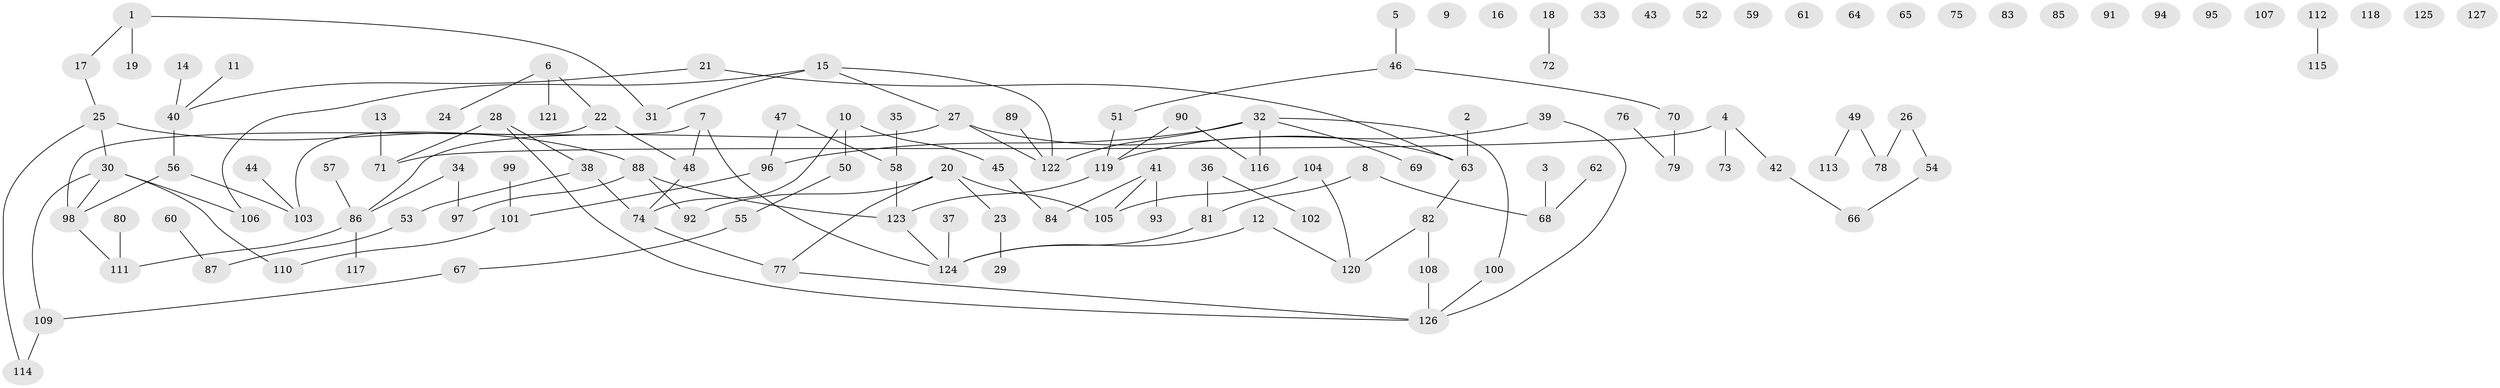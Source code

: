 // coarse degree distribution, {2: 0.3488372093023256, 1: 0.20930232558139536, 3: 0.13953488372093023, 4: 0.11627906976744186, 6: 0.06976744186046512, 5: 0.11627906976744186}
// Generated by graph-tools (version 1.1) at 2025/35/03/04/25 23:35:55]
// undirected, 127 vertices, 125 edges
graph export_dot {
  node [color=gray90,style=filled];
  1;
  2;
  3;
  4;
  5;
  6;
  7;
  8;
  9;
  10;
  11;
  12;
  13;
  14;
  15;
  16;
  17;
  18;
  19;
  20;
  21;
  22;
  23;
  24;
  25;
  26;
  27;
  28;
  29;
  30;
  31;
  32;
  33;
  34;
  35;
  36;
  37;
  38;
  39;
  40;
  41;
  42;
  43;
  44;
  45;
  46;
  47;
  48;
  49;
  50;
  51;
  52;
  53;
  54;
  55;
  56;
  57;
  58;
  59;
  60;
  61;
  62;
  63;
  64;
  65;
  66;
  67;
  68;
  69;
  70;
  71;
  72;
  73;
  74;
  75;
  76;
  77;
  78;
  79;
  80;
  81;
  82;
  83;
  84;
  85;
  86;
  87;
  88;
  89;
  90;
  91;
  92;
  93;
  94;
  95;
  96;
  97;
  98;
  99;
  100;
  101;
  102;
  103;
  104;
  105;
  106;
  107;
  108;
  109;
  110;
  111;
  112;
  113;
  114;
  115;
  116;
  117;
  118;
  119;
  120;
  121;
  122;
  123;
  124;
  125;
  126;
  127;
  1 -- 17;
  1 -- 19;
  1 -- 31;
  2 -- 63;
  3 -- 68;
  4 -- 42;
  4 -- 71;
  4 -- 73;
  5 -- 46;
  6 -- 22;
  6 -- 24;
  6 -- 121;
  7 -- 48;
  7 -- 98;
  7 -- 124;
  8 -- 68;
  8 -- 81;
  10 -- 45;
  10 -- 50;
  10 -- 74;
  11 -- 40;
  12 -- 120;
  12 -- 124;
  13 -- 71;
  14 -- 40;
  15 -- 27;
  15 -- 31;
  15 -- 106;
  15 -- 122;
  17 -- 25;
  18 -- 72;
  20 -- 23;
  20 -- 77;
  20 -- 92;
  20 -- 105;
  21 -- 40;
  21 -- 63;
  22 -- 48;
  22 -- 103;
  23 -- 29;
  25 -- 30;
  25 -- 88;
  25 -- 114;
  26 -- 54;
  26 -- 78;
  27 -- 63;
  27 -- 86;
  27 -- 122;
  28 -- 38;
  28 -- 71;
  28 -- 126;
  30 -- 98;
  30 -- 106;
  30 -- 109;
  30 -- 110;
  32 -- 69;
  32 -- 96;
  32 -- 100;
  32 -- 116;
  32 -- 122;
  34 -- 86;
  34 -- 97;
  35 -- 58;
  36 -- 81;
  36 -- 102;
  37 -- 124;
  38 -- 53;
  38 -- 74;
  39 -- 119;
  39 -- 126;
  40 -- 56;
  41 -- 84;
  41 -- 93;
  41 -- 105;
  42 -- 66;
  44 -- 103;
  45 -- 84;
  46 -- 51;
  46 -- 70;
  47 -- 58;
  47 -- 96;
  48 -- 74;
  49 -- 78;
  49 -- 113;
  50 -- 55;
  51 -- 119;
  53 -- 87;
  54 -- 66;
  55 -- 67;
  56 -- 98;
  56 -- 103;
  57 -- 86;
  58 -- 123;
  60 -- 87;
  62 -- 68;
  63 -- 82;
  67 -- 109;
  70 -- 79;
  74 -- 77;
  76 -- 79;
  77 -- 126;
  80 -- 111;
  81 -- 124;
  82 -- 108;
  82 -- 120;
  86 -- 111;
  86 -- 117;
  88 -- 92;
  88 -- 97;
  88 -- 123;
  89 -- 122;
  90 -- 116;
  90 -- 119;
  96 -- 101;
  98 -- 111;
  99 -- 101;
  100 -- 126;
  101 -- 110;
  104 -- 105;
  104 -- 120;
  108 -- 126;
  109 -- 114;
  112 -- 115;
  119 -- 123;
  123 -- 124;
}
